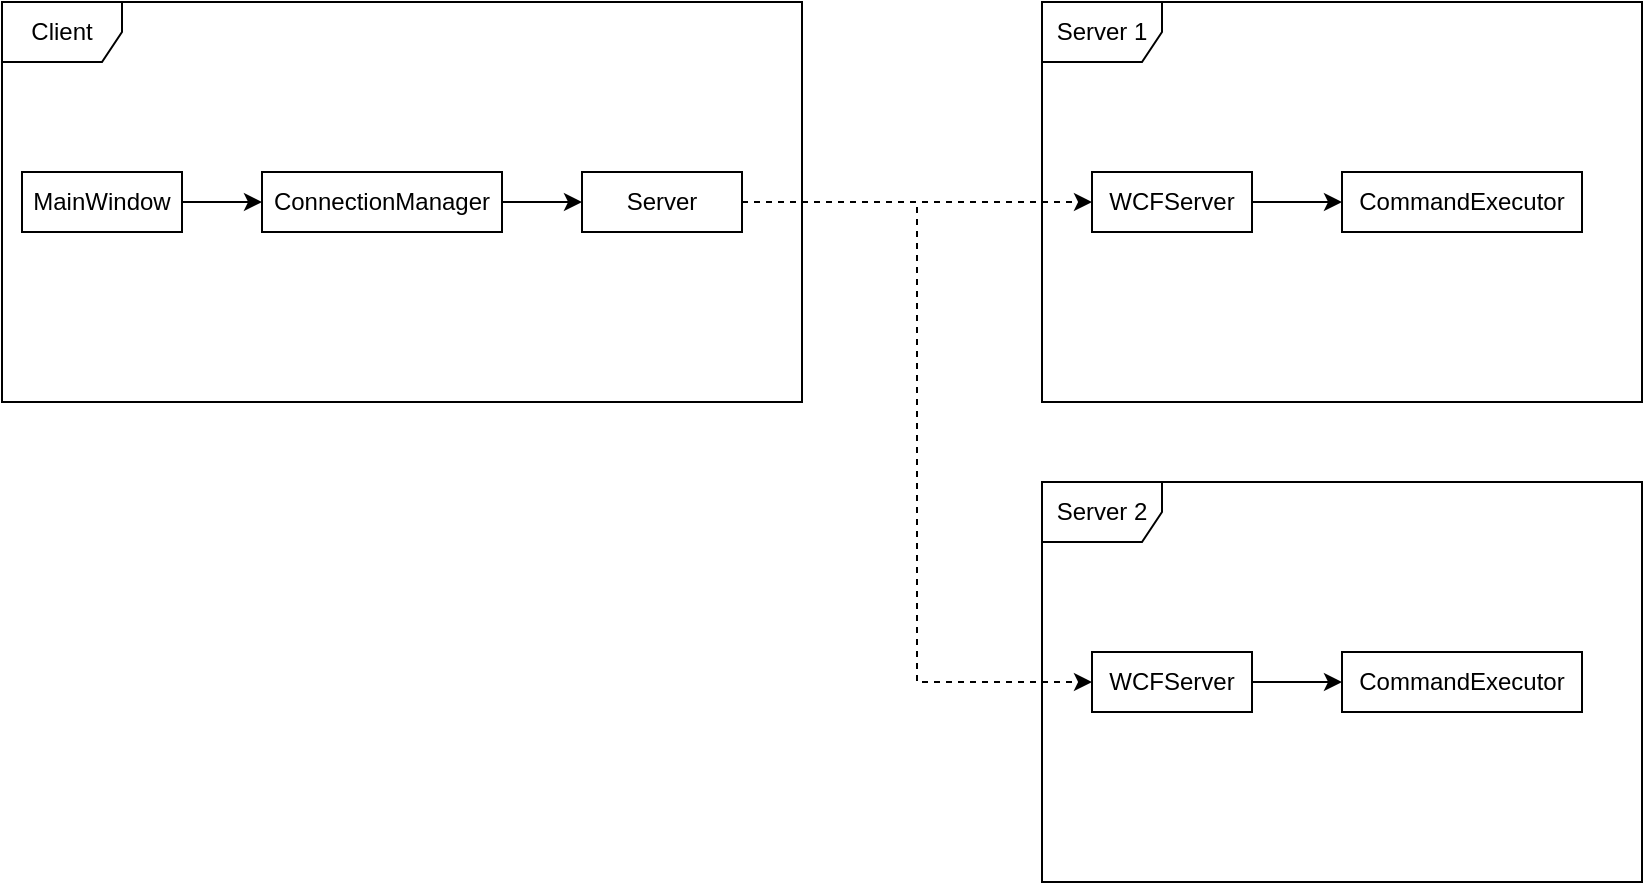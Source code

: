 <mxfile version="24.2.8" type="device" pages="3">
  <diagram name="MainSchema" id="USV321fVeOh5mp2WNJKL">
    <mxGraphModel dx="1900" dy="557" grid="1" gridSize="10" guides="1" tooltips="1" connect="1" arrows="1" fold="1" page="1" pageScale="1" pageWidth="850" pageHeight="1100" math="0" shadow="0">
      <root>
        <mxCell id="0" />
        <mxCell id="1" parent="0" />
        <mxCell id="9pGAuPm9X6igaNC1oqxp-1" value="Client" style="shape=umlFrame;whiteSpace=wrap;html=1;pointerEvents=0;" vertex="1" parent="1">
          <mxGeometry x="-160" y="40" width="400" height="200" as="geometry" />
        </mxCell>
        <mxCell id="9pGAuPm9X6igaNC1oqxp-2" value="Server 1" style="shape=umlFrame;whiteSpace=wrap;html=1;pointerEvents=0;" vertex="1" parent="1">
          <mxGeometry x="360" y="40" width="300" height="200" as="geometry" />
        </mxCell>
        <mxCell id="9pGAuPm9X6igaNC1oqxp-10" style="edgeStyle=orthogonalEdgeStyle;rounded=0;orthogonalLoop=1;jettySize=auto;html=1;exitX=1;exitY=0.5;exitDx=0;exitDy=0;" edge="1" parent="1" source="9pGAuPm9X6igaNC1oqxp-8" target="9pGAuPm9X6igaNC1oqxp-9">
          <mxGeometry relative="1" as="geometry" />
        </mxCell>
        <mxCell id="9pGAuPm9X6igaNC1oqxp-8" value="MainWindow" style="html=1;whiteSpace=wrap;" vertex="1" parent="1">
          <mxGeometry x="-150" y="125" width="80" height="30" as="geometry" />
        </mxCell>
        <mxCell id="9pGAuPm9X6igaNC1oqxp-12" style="edgeStyle=orthogonalEdgeStyle;rounded=0;orthogonalLoop=1;jettySize=auto;html=1;entryX=0;entryY=0.5;entryDx=0;entryDy=0;" edge="1" parent="1" source="9pGAuPm9X6igaNC1oqxp-9" target="9pGAuPm9X6igaNC1oqxp-11">
          <mxGeometry relative="1" as="geometry" />
        </mxCell>
        <mxCell id="9pGAuPm9X6igaNC1oqxp-9" value="ConnectionManager" style="html=1;whiteSpace=wrap;" vertex="1" parent="1">
          <mxGeometry x="-30" y="125" width="120" height="30" as="geometry" />
        </mxCell>
        <mxCell id="9pGAuPm9X6igaNC1oqxp-16" style="edgeStyle=orthogonalEdgeStyle;rounded=0;orthogonalLoop=1;jettySize=auto;html=1;entryX=0;entryY=0.5;entryDx=0;entryDy=0;dashed=1;" edge="1" parent="1" source="9pGAuPm9X6igaNC1oqxp-11" target="9pGAuPm9X6igaNC1oqxp-13">
          <mxGeometry relative="1" as="geometry" />
        </mxCell>
        <mxCell id="9pGAuPm9X6igaNC1oqxp-21" style="edgeStyle=orthogonalEdgeStyle;rounded=0;orthogonalLoop=1;jettySize=auto;html=1;exitX=1;exitY=0.5;exitDx=0;exitDy=0;entryX=0;entryY=0.5;entryDx=0;entryDy=0;dashed=1;" edge="1" parent="1" source="9pGAuPm9X6igaNC1oqxp-11" target="9pGAuPm9X6igaNC1oqxp-19">
          <mxGeometry relative="1" as="geometry" />
        </mxCell>
        <mxCell id="9pGAuPm9X6igaNC1oqxp-11" value="Server" style="html=1;whiteSpace=wrap;" vertex="1" parent="1">
          <mxGeometry x="130" y="125" width="80" height="30" as="geometry" />
        </mxCell>
        <mxCell id="9pGAuPm9X6igaNC1oqxp-15" style="edgeStyle=orthogonalEdgeStyle;rounded=0;orthogonalLoop=1;jettySize=auto;html=1;entryX=0;entryY=0.5;entryDx=0;entryDy=0;" edge="1" parent="1" source="9pGAuPm9X6igaNC1oqxp-13" target="9pGAuPm9X6igaNC1oqxp-14">
          <mxGeometry relative="1" as="geometry" />
        </mxCell>
        <mxCell id="9pGAuPm9X6igaNC1oqxp-13" value="WCFServer" style="html=1;whiteSpace=wrap;" vertex="1" parent="1">
          <mxGeometry x="385" y="125" width="80" height="30" as="geometry" />
        </mxCell>
        <mxCell id="9pGAuPm9X6igaNC1oqxp-14" value="CommandExecutor" style="html=1;whiteSpace=wrap;" vertex="1" parent="1">
          <mxGeometry x="510" y="125" width="120" height="30" as="geometry" />
        </mxCell>
        <mxCell id="9pGAuPm9X6igaNC1oqxp-17" value="Server 2" style="shape=umlFrame;whiteSpace=wrap;html=1;pointerEvents=0;" vertex="1" parent="1">
          <mxGeometry x="360" y="280" width="300" height="200" as="geometry" />
        </mxCell>
        <mxCell id="9pGAuPm9X6igaNC1oqxp-18" style="edgeStyle=orthogonalEdgeStyle;rounded=0;orthogonalLoop=1;jettySize=auto;html=1;entryX=0;entryY=0.5;entryDx=0;entryDy=0;" edge="1" parent="1" source="9pGAuPm9X6igaNC1oqxp-19" target="9pGAuPm9X6igaNC1oqxp-20">
          <mxGeometry relative="1" as="geometry" />
        </mxCell>
        <mxCell id="9pGAuPm9X6igaNC1oqxp-19" value="WCFServer" style="html=1;whiteSpace=wrap;" vertex="1" parent="1">
          <mxGeometry x="385" y="365" width="80" height="30" as="geometry" />
        </mxCell>
        <mxCell id="9pGAuPm9X6igaNC1oqxp-20" value="CommandExecutor" style="html=1;whiteSpace=wrap;" vertex="1" parent="1">
          <mxGeometry x="510" y="365" width="120" height="30" as="geometry" />
        </mxCell>
      </root>
    </mxGraphModel>
  </diagram>
  <diagram id="DVGWbHQYBQFQmgPv1Wsn" name="ClassDiagram">
    <mxGraphModel dx="1235" dy="1755" grid="1" gridSize="10" guides="1" tooltips="1" connect="1" arrows="1" fold="1" page="1" pageScale="1" pageWidth="850" pageHeight="1100" math="0" shadow="0">
      <root>
        <mxCell id="0" />
        <mxCell id="1" parent="0" />
        <mxCell id="OsrPCTFyQNqcDXYKOHMZ-6" value="&lt;p style=&quot;margin:0px;margin-top:4px;text-align:center;&quot;&gt;&lt;i&gt;&amp;lt;&amp;lt;Interface&amp;gt;&amp;gt;&lt;/i&gt;&lt;br&gt;IWCFServer&lt;br&gt;&lt;/p&gt;&lt;hr size=&quot;1&quot; style=&quot;border-style:solid;&quot;&gt;&lt;p style=&quot;margin:0px;margin-left:4px;&quot;&gt;&lt;/p&gt;&lt;p style=&quot;margin:0px;margin-left:4px;&quot;&gt;+ getProcessNo(): int&lt;br&gt;+ executeCommands(string): string&lt;/p&gt;&lt;p style=&quot;margin:0px;margin-left:4px;&quot;&gt;+ ping(): string&lt;/p&gt;" style="verticalAlign=top;align=left;overflow=fill;html=1;whiteSpace=wrap;" vertex="1" parent="1">
          <mxGeometry x="910" y="328.25" width="200" height="99" as="geometry" />
        </mxCell>
        <mxCell id="OsrPCTFyQNqcDXYKOHMZ-8" value="&lt;p style=&quot;margin:0px;margin-top:4px;text-align:center;&quot;&gt;&lt;b&gt;WCFServer&lt;/b&gt;&lt;/p&gt;&lt;hr size=&quot;1&quot; style=&quot;border-style:solid;&quot;&gt;&lt;p style=&quot;margin:0px;margin-left:4px;&quot;&gt;+ static processes: int&lt;/p&gt;&lt;p style=&quot;margin:0px;margin-left:4px;&quot;&gt;- commandExecutor: CommandExecutor&lt;/p&gt;&lt;hr size=&quot;1&quot; style=&quot;border-style:solid;&quot;&gt;&lt;p style=&quot;margin:0px;margin-left:4px;&quot;&gt;+ getProcessNo(): int&lt;/p&gt;&lt;p style=&quot;margin:0px;margin-left:4px;&quot;&gt;+ executeCommands(string): string&lt;/p&gt;&lt;p style=&quot;margin:0px;margin-left:4px;&quot;&gt;+ ping(): string&lt;/p&gt;" style="verticalAlign=top;align=left;overflow=fill;html=1;whiteSpace=wrap;" vertex="1" parent="1">
          <mxGeometry x="895" y="467.25" width="230" height="120" as="geometry" />
        </mxCell>
        <mxCell id="OsrPCTFyQNqcDXYKOHMZ-9" value="" style="endArrow=block;dashed=1;endFill=0;endSize=12;html=1;rounded=0;entryX=0.5;entryY=1;entryDx=0;entryDy=0;exitX=0.5;exitY=0;exitDx=0;exitDy=0;" edge="1" parent="1" source="OsrPCTFyQNqcDXYKOHMZ-8" target="OsrPCTFyQNqcDXYKOHMZ-6">
          <mxGeometry width="160" relative="1" as="geometry">
            <mxPoint x="830" y="467.25" as="sourcePoint" />
            <mxPoint x="990" y="467.25" as="targetPoint" />
          </mxGeometry>
        </mxCell>
        <mxCell id="OsrPCTFyQNqcDXYKOHMZ-10" value="Use" style="endArrow=open;endSize=12;dashed=1;html=1;rounded=0;exitX=1;exitY=0.5;exitDx=0;exitDy=0;entryX=0;entryY=0.5;entryDx=0;entryDy=0;" edge="1" parent="1" source="OsrPCTFyQNqcDXYKOHMZ-8" target="OsrPCTFyQNqcDXYKOHMZ-11">
          <mxGeometry width="160" relative="1" as="geometry">
            <mxPoint x="920" y="647.25" as="sourcePoint" />
            <mxPoint x="1080" y="647.25" as="targetPoint" />
          </mxGeometry>
        </mxCell>
        <mxCell id="OsrPCTFyQNqcDXYKOHMZ-11" value="&lt;p style=&quot;margin:0px;margin-top:4px;text-align:center;&quot;&gt;&lt;b&gt;CommandExecutor&lt;/b&gt;&lt;br&gt;&lt;/p&gt;&lt;hr size=&quot;1&quot; style=&quot;border-style:solid;&quot;&gt;&lt;p style=&quot;margin:0px;margin-left:4px;&quot;&gt;- simulatorBasePath: string&lt;/p&gt;&lt;hr size=&quot;1&quot; style=&quot;border-style:solid;&quot;&gt;&lt;p style=&quot;margin:0px;margin-left:4px;&quot;&gt;- prepareArguments(Param, string): string&lt;/p&gt;&lt;p style=&quot;margin:0px;margin-left:4px;&quot;&gt;- cleanup(string)&lt;/p&gt;&lt;p style=&quot;margin:0px;margin-left:4px;&quot;&gt;+ execute(Param): Result&lt;/p&gt;" style="verticalAlign=top;align=left;overflow=fill;html=1;whiteSpace=wrap;" vertex="1" parent="1">
          <mxGeometry x="1190" y="469.75" width="240" height="115" as="geometry" />
        </mxCell>
        <mxCell id="OsrPCTFyQNqcDXYKOHMZ-12" value="" style="endArrow=block;startArrow=block;endFill=1;startFill=1;html=1;rounded=0;" edge="1" parent="1" source="OsrPCTFyQNqcDXYKOHMZ-13" target="OsrPCTFyQNqcDXYKOHMZ-6">
          <mxGeometry width="160" relative="1" as="geometry">
            <mxPoint x="750" y="378.25" as="sourcePoint" />
            <mxPoint x="820" y="378.25" as="targetPoint" />
          </mxGeometry>
        </mxCell>
        <mxCell id="OsrPCTFyQNqcDXYKOHMZ-13" value="&lt;p style=&quot;margin:0px;margin-top:4px;text-align:center;&quot;&gt;&lt;b&gt;Server&lt;/b&gt;&lt;br&gt;&lt;/p&gt;&lt;hr size=&quot;1&quot; style=&quot;border-style:solid;&quot;&gt;&lt;p style=&quot;margin:0px;margin-left:4px;&quot;&gt;- server: IWCFServer&lt;/p&gt;&lt;p style=&quot;margin:0px;margin-left:4px;&quot;&gt;- IP: string&lt;/p&gt;&lt;p style=&quot;margin:0px;margin-left:4px;&quot;&gt;- ping: string&lt;/p&gt;&lt;hr size=&quot;1&quot; style=&quot;border-style:solid;&quot;&gt;&lt;p style=&quot;margin:0px;margin-left:4px;&quot;&gt;+ Server(string, string)&lt;/p&gt;&lt;p style=&quot;margin:0px;margin-left:4px;&quot;&gt;+ getProcessesNo(): int&lt;/p&gt;&lt;p style=&quot;margin:0px;margin-left:4px;&quot;&gt;+ executeCommands(List&amp;lt;Param&amp;gt;): List&amp;lt;Result&amp;gt;&lt;/p&gt;&lt;p style=&quot;margin:0px;margin-left:4px;&quot;&gt;+ ping(): ServerStatus&lt;/p&gt;" style="verticalAlign=top;align=left;overflow=fill;html=1;whiteSpace=wrap;" vertex="1" parent="1">
          <mxGeometry x="510" y="300" width="290" height="155.5" as="geometry" />
        </mxCell>
        <mxCell id="OsrPCTFyQNqcDXYKOHMZ-14" value="&lt;p style=&quot;margin:0px;margin-top:4px;text-align:center;&quot;&gt;&lt;b&gt;ConnectionManager&lt;/b&gt;&lt;/p&gt;&lt;hr size=&quot;1&quot; style=&quot;border-style:solid;&quot;&gt;&lt;p style=&quot;margin:0px;margin-left:4px;&quot;&gt;+ servers: List&amp;lt;Server&amp;gt;&lt;/p&gt;&lt;hr size=&quot;1&quot; style=&quot;border-style:solid;&quot;&gt;&lt;p style=&quot;margin:0px;margin-left:4px;&quot;&gt;+ addConnection(string, string): void&lt;/p&gt;&lt;p style=&quot;margin:0px;margin-left:4px;&quot;&gt;+&amp;nbsp;OnConnectionStatusModified(string, string, string): void&lt;/p&gt;&lt;p style=&quot;margin:0px;margin-left:4px;&quot;&gt;- balanceCommands(List&amp;lt;Param&amp;gt;):&amp;nbsp;Dictionary&amp;lt;Server, List&amp;lt;Params&amp;gt;&amp;gt;&lt;/p&gt;&lt;p style=&quot;margin:0px;margin-left:4px;&quot;&gt;-&amp;nbsp;getProcessMap():&amp;nbsp;Dictionary&amp;lt;Server, int&amp;gt;&lt;/p&gt;&lt;p style=&quot;margin:0px;margin-left:4px;&quot;&gt;+&amp;nbsp;executeCommands(List&amp;lt;Param&amp;gt;):&amp;nbsp;List&amp;lt;Result&amp;gt;&lt;/p&gt;" style="verticalAlign=top;align=left;overflow=fill;html=1;whiteSpace=wrap;" vertex="1" parent="1">
          <mxGeometry x="456.25" y="60" width="397.5" height="150" as="geometry" />
        </mxCell>
        <mxCell id="OsrPCTFyQNqcDXYKOHMZ-15" value="Use" style="endArrow=open;endSize=12;dashed=1;html=1;rounded=0;" edge="1" parent="1" source="OsrPCTFyQNqcDXYKOHMZ-14" target="OsrPCTFyQNqcDXYKOHMZ-13">
          <mxGeometry width="160" relative="1" as="geometry">
            <mxPoint x="650" y="200" as="sourcePoint" />
            <mxPoint x="810" y="200" as="targetPoint" />
          </mxGeometry>
        </mxCell>
        <mxCell id="OsrPCTFyQNqcDXYKOHMZ-16" value="&lt;p style=&quot;margin:0px;margin-top:4px;text-align:center;&quot;&gt;&lt;b&gt;MainWindow&lt;/b&gt;&lt;/p&gt;&lt;hr size=&quot;1&quot; style=&quot;border-style:solid;&quot;&gt;&lt;p style=&quot;margin:0px;margin-left:4px;&quot;&gt;&lt;br&gt;&lt;/p&gt;" style="verticalAlign=top;align=left;overflow=fill;html=1;whiteSpace=wrap;" vertex="1" parent="1">
          <mxGeometry x="575" y="-90" width="160" height="90" as="geometry" />
        </mxCell>
        <mxCell id="OsrPCTFyQNqcDXYKOHMZ-17" value="Use" style="endArrow=open;endSize=12;dashed=1;html=1;rounded=0;" edge="1" parent="1" source="OsrPCTFyQNqcDXYKOHMZ-16" target="OsrPCTFyQNqcDXYKOHMZ-14">
          <mxGeometry width="160" relative="1" as="geometry">
            <mxPoint x="710" y="190" as="sourcePoint" />
            <mxPoint x="870" y="190" as="targetPoint" />
          </mxGeometry>
        </mxCell>
      </root>
    </mxGraphModel>
  </diagram>
  <diagram id="97HmlFpvYx0nqIuoc7iG" name="ActionFlow">
    <mxGraphModel dx="1750" dy="928" grid="1" gridSize="10" guides="1" tooltips="1" connect="1" arrows="1" fold="1" page="1" pageScale="1" pageWidth="850" pageHeight="1100" math="0" shadow="0">
      <root>
        <mxCell id="0" />
        <mxCell id="1" parent="0" />
        <mxCell id="gfAhnE0NDN0T915vmLN--11" value="" style="ellipse;html=1;shape=startState;fillColor=#000000;strokeColor=#ff0000;" vertex="1" parent="1">
          <mxGeometry x="150" y="20" width="30" height="30" as="geometry" />
        </mxCell>
        <mxCell id="gfAhnE0NDN0T915vmLN--12" value="" style="edgeStyle=orthogonalEdgeStyle;html=1;verticalAlign=bottom;endArrow=open;endSize=8;strokeColor=#ff0000;rounded=0;entryX=0.5;entryY=0;entryDx=0;entryDy=0;" edge="1" source="gfAhnE0NDN0T915vmLN--11" parent="1" target="gfAhnE0NDN0T915vmLN--14">
          <mxGeometry relative="1" as="geometry">
            <mxPoint x="165" y="90" as="targetPoint" />
          </mxGeometry>
        </mxCell>
        <mxCell id="gfAhnE0NDN0T915vmLN--14" value="Connect to Servers" style="rounded=1;whiteSpace=wrap;html=1;arcSize=40;fontColor=#000000;fillColor=#ffffc0;strokeColor=#ff0000;" vertex="1" parent="1">
          <mxGeometry x="125" y="80" width="80" height="30" as="geometry" />
        </mxCell>
        <mxCell id="gfAhnE0NDN0T915vmLN--16" value="Set Params" style="rounded=1;whiteSpace=wrap;html=1;arcSize=40;fontColor=#000000;fillColor=#ffffc0;strokeColor=#ff0000;" vertex="1" parent="1">
          <mxGeometry x="125" y="230" width="80" height="30" as="geometry" />
        </mxCell>
        <mxCell id="gfAhnE0NDN0T915vmLN--18" value="Can Connect" style="rhombus;whiteSpace=wrap;html=1;fontColor=#000000;fillColor=#ffffc0;strokeColor=#ff0000;" vertex="1" parent="1">
          <mxGeometry x="125" y="140" width="80" height="40" as="geometry" />
        </mxCell>
        <mxCell id="gfAhnE0NDN0T915vmLN--19" value="no" style="edgeStyle=orthogonalEdgeStyle;html=1;align=left;verticalAlign=bottom;endArrow=open;endSize=8;strokeColor=#ff0000;rounded=0;" edge="1" source="gfAhnE0NDN0T915vmLN--18" parent="1" target="gfAhnE0NDN0T915vmLN--25">
          <mxGeometry x="-1" relative="1" as="geometry">
            <mxPoint x="305" y="160" as="targetPoint" />
          </mxGeometry>
        </mxCell>
        <mxCell id="gfAhnE0NDN0T915vmLN--20" value="yes" style="edgeStyle=orthogonalEdgeStyle;html=1;align=left;verticalAlign=top;endArrow=open;endSize=8;strokeColor=#ff0000;rounded=0;" edge="1" source="gfAhnE0NDN0T915vmLN--18" parent="1" target="gfAhnE0NDN0T915vmLN--16">
          <mxGeometry x="-1" relative="1" as="geometry">
            <mxPoint x="165" y="240" as="targetPoint" />
          </mxGeometry>
        </mxCell>
        <mxCell id="gfAhnE0NDN0T915vmLN--22" value="" style="edgeStyle=orthogonalEdgeStyle;html=1;verticalAlign=bottom;endArrow=open;endSize=8;strokeColor=#ff0000;rounded=0;" edge="1" parent="1" source="gfAhnE0NDN0T915vmLN--14" target="gfAhnE0NDN0T915vmLN--18">
          <mxGeometry relative="1" as="geometry">
            <mxPoint x="175" y="90" as="targetPoint" />
            <mxPoint x="175" y="60" as="sourcePoint" />
          </mxGeometry>
        </mxCell>
        <mxCell id="gfAhnE0NDN0T915vmLN--25" value="Failed Connection" style="rounded=1;whiteSpace=wrap;html=1;arcSize=40;fontColor=#000000;fillColor=#ffffc0;strokeColor=#ff0000;" vertex="1" parent="1">
          <mxGeometry x="260" y="230" width="80" height="30" as="geometry" />
        </mxCell>
        <mxCell id="gfAhnE0NDN0T915vmLN--26" value="Set Benchmarks" style="rounded=1;whiteSpace=wrap;html=1;arcSize=40;fontColor=#000000;fillColor=#ffffc0;strokeColor=#ff0000;" vertex="1" parent="1">
          <mxGeometry x="125" y="300" width="80" height="30" as="geometry" />
        </mxCell>
        <mxCell id="gfAhnE0NDN0T915vmLN--28" value="" style="edgeStyle=orthogonalEdgeStyle;html=1;verticalAlign=bottom;endArrow=open;endSize=8;strokeColor=#ff0000;rounded=0;" edge="1" parent="1" source="gfAhnE0NDN0T915vmLN--16" target="gfAhnE0NDN0T915vmLN--26">
          <mxGeometry relative="1" as="geometry">
            <mxPoint x="175" y="150" as="targetPoint" />
            <mxPoint x="175" y="120" as="sourcePoint" />
          </mxGeometry>
        </mxCell>
        <mxCell id="gfAhnE0NDN0T915vmLN--31" value="Get Processes No from each Server" style="rounded=1;whiteSpace=wrap;html=1;arcSize=40;fontColor=#000000;fillColor=#ffffc0;strokeColor=#ff0000;" vertex="1" parent="1">
          <mxGeometry x="112.5" y="370" width="105" height="30" as="geometry" />
        </mxCell>
        <mxCell id="gfAhnE0NDN0T915vmLN--32" value="" style="edgeStyle=orthogonalEdgeStyle;html=1;verticalAlign=bottom;endArrow=open;endSize=8;strokeColor=#ff0000;rounded=0;" edge="1" parent="1" source="gfAhnE0NDN0T915vmLN--26" target="gfAhnE0NDN0T915vmLN--31">
          <mxGeometry relative="1" as="geometry">
            <mxPoint x="175" y="310" as="targetPoint" />
            <mxPoint x="175" y="270" as="sourcePoint" />
          </mxGeometry>
        </mxCell>
        <mxCell id="gfAhnE0NDN0T915vmLN--34" value="" style="edgeStyle=orthogonalEdgeStyle;html=1;verticalAlign=bottom;endArrow=open;endSize=8;strokeColor=#ff0000;rounded=0;" edge="1" parent="1" source="gfAhnE0NDN0T915vmLN--31" target="gfAhnE0NDN0T915vmLN--35">
          <mxGeometry relative="1" as="geometry">
            <mxPoint x="165" y="440" as="targetPoint" />
            <mxPoint x="175" y="340" as="sourcePoint" />
          </mxGeometry>
        </mxCell>
        <mxCell id="gfAhnE0NDN0T915vmLN--35" value="Distribute Simulations" style="rounded=1;whiteSpace=wrap;html=1;arcSize=50;fontColor=#000000;fillColor=#ffffc0;strokeColor=#ff0000;" vertex="1" parent="1">
          <mxGeometry x="125" y="440" width="80" height="30" as="geometry" />
        </mxCell>
        <mxCell id="gfAhnE0NDN0T915vmLN--36" value="Send to corresponding Server" style="rounded=1;whiteSpace=wrap;html=1;arcSize=50;fontColor=#000000;fillColor=#ffffc0;strokeColor=#ff0000;" vertex="1" parent="1">
          <mxGeometry x="102.5" y="510" width="125" height="30" as="geometry" />
        </mxCell>
        <mxCell id="gfAhnE0NDN0T915vmLN--37" value="" style="edgeStyle=orthogonalEdgeStyle;html=1;verticalAlign=bottom;endArrow=open;endSize=8;strokeColor=#ff0000;rounded=0;" edge="1" parent="1" source="gfAhnE0NDN0T915vmLN--35" target="gfAhnE0NDN0T915vmLN--36">
          <mxGeometry relative="1" as="geometry">
            <mxPoint x="175" y="450" as="targetPoint" />
            <mxPoint x="175" y="410" as="sourcePoint" />
          </mxGeometry>
        </mxCell>
        <mxCell id="gfAhnE0NDN0T915vmLN--38" value="" style="shape=line;html=1;strokeWidth=6;strokeColor=#ff0000;" vertex="1" parent="1">
          <mxGeometry x="65" y="590" width="200" height="10" as="geometry" />
        </mxCell>
        <mxCell id="gfAhnE0NDN0T915vmLN--41" value="" style="edgeStyle=orthogonalEdgeStyle;html=1;verticalAlign=bottom;endArrow=open;endSize=8;strokeColor=#ff0000;rounded=0;" edge="1" parent="1" source="gfAhnE0NDN0T915vmLN--36" target="gfAhnE0NDN0T915vmLN--38">
          <mxGeometry relative="1" as="geometry">
            <mxPoint x="175" y="520" as="targetPoint" />
            <mxPoint x="175" y="480" as="sourcePoint" />
          </mxGeometry>
        </mxCell>
        <mxCell id="gfAhnE0NDN0T915vmLN--42" value="" style="edgeStyle=orthogonalEdgeStyle;html=1;verticalAlign=bottom;endArrow=open;endSize=8;strokeColor=#ff0000;rounded=0;exitX=0.25;exitY=0.5;exitDx=0;exitDy=0;exitPerimeter=0;" edge="1" parent="1" source="gfAhnE0NDN0T915vmLN--38" target="gfAhnE0NDN0T915vmLN--46">
          <mxGeometry relative="1" as="geometry">
            <mxPoint x="115" y="660" as="targetPoint" />
            <mxPoint x="175" y="550" as="sourcePoint" />
          </mxGeometry>
        </mxCell>
        <mxCell id="gfAhnE0NDN0T915vmLN--43" value="" style="edgeStyle=orthogonalEdgeStyle;html=1;verticalAlign=bottom;endArrow=open;endSize=8;strokeColor=#ff0000;rounded=0;exitX=0.75;exitY=0.5;exitDx=0;exitDy=0;exitPerimeter=0;" edge="1" parent="1" source="gfAhnE0NDN0T915vmLN--38" target="gfAhnE0NDN0T915vmLN--47">
          <mxGeometry relative="1" as="geometry">
            <mxPoint x="215" y="660" as="targetPoint" />
            <mxPoint x="185" y="560" as="sourcePoint" />
          </mxGeometry>
        </mxCell>
        <mxCell id="gfAhnE0NDN0T915vmLN--46" value="Execute Command" style="rounded=1;whiteSpace=wrap;html=1;arcSize=50;fontColor=#000000;fillColor=#ffffc0;strokeColor=#ff0000;" vertex="1" parent="1">
          <mxGeometry x="70" y="650" width="90" height="30" as="geometry" />
        </mxCell>
        <mxCell id="gfAhnE0NDN0T915vmLN--47" value="Execute Command" style="rounded=1;whiteSpace=wrap;html=1;arcSize=50;fontColor=#000000;fillColor=#ffffc0;strokeColor=#ff0000;" vertex="1" parent="1">
          <mxGeometry x="170" y="650" width="90" height="30" as="geometry" />
        </mxCell>
        <mxCell id="gfAhnE0NDN0T915vmLN--48" value="" style="shape=line;html=1;strokeWidth=6;strokeColor=#ff0000;" vertex="1" parent="1">
          <mxGeometry x="65" y="730" width="200" height="10" as="geometry" />
        </mxCell>
        <mxCell id="gfAhnE0NDN0T915vmLN--49" value="" style="edgeStyle=orthogonalEdgeStyle;html=1;verticalAlign=bottom;endArrow=open;endSize=8;strokeColor=#ff0000;rounded=0;entryX=0.75;entryY=0.5;entryDx=0;entryDy=0;entryPerimeter=0;" edge="1" parent="1" source="gfAhnE0NDN0T915vmLN--47" target="gfAhnE0NDN0T915vmLN--48">
          <mxGeometry relative="1" as="geometry">
            <mxPoint x="330" y="725" as="targetPoint" />
            <mxPoint x="330" y="670" as="sourcePoint" />
          </mxGeometry>
        </mxCell>
        <mxCell id="gfAhnE0NDN0T915vmLN--50" value="" style="edgeStyle=orthogonalEdgeStyle;html=1;verticalAlign=bottom;endArrow=open;endSize=8;strokeColor=#ff0000;rounded=0;entryX=0.25;entryY=0.5;entryDx=0;entryDy=0;entryPerimeter=0;" edge="1" parent="1" source="gfAhnE0NDN0T915vmLN--46" target="gfAhnE0NDN0T915vmLN--48">
          <mxGeometry relative="1" as="geometry">
            <mxPoint x="225" y="755" as="targetPoint" />
            <mxPoint x="225" y="690" as="sourcePoint" />
          </mxGeometry>
        </mxCell>
        <mxCell id="gfAhnE0NDN0T915vmLN--53" value="Awaits to end" style="rounded=1;whiteSpace=wrap;html=1;arcSize=50;fontColor=#000000;fillColor=#ffffc0;strokeColor=#ff0000;" vertex="1" parent="1">
          <mxGeometry x="117.5" y="790" width="100" height="30" as="geometry" />
        </mxCell>
        <mxCell id="gfAhnE0NDN0T915vmLN--54" value="" style="edgeStyle=orthogonalEdgeStyle;html=1;verticalAlign=bottom;endArrow=open;endSize=8;strokeColor=#ff0000;rounded=0;exitX=0.51;exitY=0.595;exitDx=0;exitDy=0;exitPerimeter=0;" edge="1" parent="1" source="gfAhnE0NDN0T915vmLN--48" target="gfAhnE0NDN0T915vmLN--53">
          <mxGeometry relative="1" as="geometry">
            <mxPoint x="125" y="745" as="targetPoint" />
            <mxPoint x="125" y="690" as="sourcePoint" />
          </mxGeometry>
        </mxCell>
        <mxCell id="gfAhnE0NDN0T915vmLN--55" value="Send results to client" style="rounded=1;whiteSpace=wrap;html=1;arcSize=50;fontColor=#000000;fillColor=#ffffc0;strokeColor=#ff0000;" vertex="1" parent="1">
          <mxGeometry x="115" y="870" width="105" height="30" as="geometry" />
        </mxCell>
        <mxCell id="gfAhnE0NDN0T915vmLN--56" value="" style="edgeStyle=orthogonalEdgeStyle;html=1;verticalAlign=bottom;endArrow=open;endSize=8;strokeColor=#ff0000;rounded=0;" edge="1" parent="1" source="gfAhnE0NDN0T915vmLN--53" target="gfAhnE0NDN0T915vmLN--55">
          <mxGeometry relative="1" as="geometry">
            <mxPoint x="177" y="800" as="targetPoint" />
            <mxPoint x="177" y="746" as="sourcePoint" />
          </mxGeometry>
        </mxCell>
        <mxCell id="gfAhnE0NDN0T915vmLN--57" value="" style="ellipse;html=1;shape=endState;fillColor=#000000;strokeColor=#ff0000;" vertex="1" parent="1">
          <mxGeometry x="152.5" y="1010" width="30" height="30" as="geometry" />
        </mxCell>
        <mxCell id="gfAhnE0NDN0T915vmLN--59" value="" style="edgeStyle=orthogonalEdgeStyle;html=1;verticalAlign=bottom;endArrow=open;endSize=8;strokeColor=#ff0000;rounded=0;" edge="1" parent="1" source="gfAhnE0NDN0T915vmLN--55" target="gfAhnE0NDN0T915vmLN--60">
          <mxGeometry relative="1" as="geometry">
            <mxPoint x="190" y="940" as="targetPoint" />
            <mxPoint x="178" y="830" as="sourcePoint" />
          </mxGeometry>
        </mxCell>
        <mxCell id="gfAhnE0NDN0T915vmLN--60" value="Store results" style="rounded=1;whiteSpace=wrap;html=1;arcSize=50;fontColor=#000000;fillColor=#ffffc0;strokeColor=#ff0000;" vertex="1" parent="1">
          <mxGeometry x="115" y="940" width="105" height="30" as="geometry" />
        </mxCell>
        <mxCell id="gfAhnE0NDN0T915vmLN--61" value="" style="edgeStyle=orthogonalEdgeStyle;html=1;verticalAlign=bottom;endArrow=open;endSize=8;strokeColor=#ff0000;rounded=0;entryX=0.5;entryY=0;entryDx=0;entryDy=0;" edge="1" parent="1" source="gfAhnE0NDN0T915vmLN--60" target="gfAhnE0NDN0T915vmLN--57">
          <mxGeometry relative="1" as="geometry">
            <mxPoint x="178" y="950" as="targetPoint" />
            <mxPoint x="178" y="910" as="sourcePoint" />
          </mxGeometry>
        </mxCell>
      </root>
    </mxGraphModel>
  </diagram>
</mxfile>
